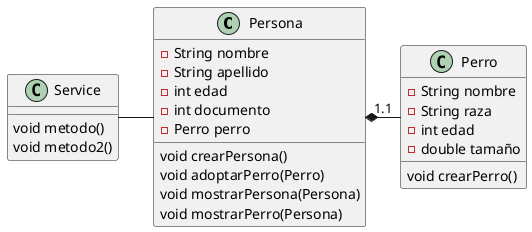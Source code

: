 @startuml
'https://plantuml.com/class-diagram

class Persona {
    - String nombre
    - String apellido
    - int edad
    - int documento
    - Perro perro

    void crearPersona()
    void adoptarPerro(Perro)
    void mostrarPersona(Persona)
    void mostrarPerro(Persona)
}

class Service{
    void metodo()
    void metodo2()
}

class Perro{
    - String nombre
    - String raza
    - int edad
    - double tamaño

    void crearPerro()
}

Service-Persona
Persona "1.1"*- Perro
@enduml